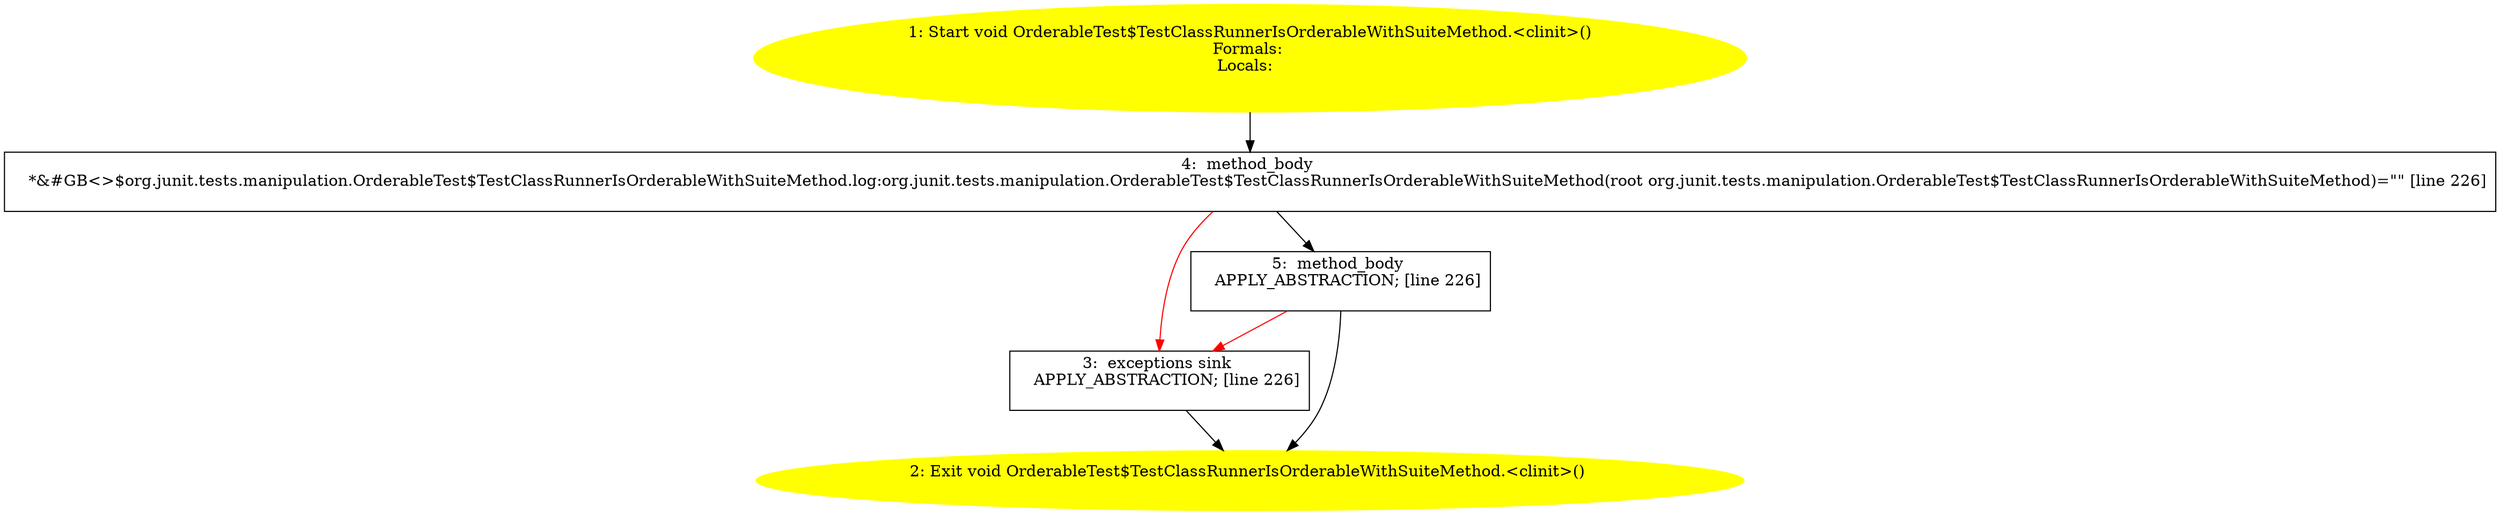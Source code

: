 /* @generated */
digraph cfg {
"org.junit.tests.manipulation.OrderableTest$TestClassRunnerIsOrderableWithSuiteMethod.<clinit>():void.e14930feb2bc9a420702bb42c1ac099f_1" [label="1: Start void OrderableTest$TestClassRunnerIsOrderableWithSuiteMethod.<clinit>()\nFormals: \nLocals:  \n  " color=yellow style=filled]
	

	 "org.junit.tests.manipulation.OrderableTest$TestClassRunnerIsOrderableWithSuiteMethod.<clinit>():void.e14930feb2bc9a420702bb42c1ac099f_1" -> "org.junit.tests.manipulation.OrderableTest$TestClassRunnerIsOrderableWithSuiteMethod.<clinit>():void.e14930feb2bc9a420702bb42c1ac099f_4" ;
"org.junit.tests.manipulation.OrderableTest$TestClassRunnerIsOrderableWithSuiteMethod.<clinit>():void.e14930feb2bc9a420702bb42c1ac099f_2" [label="2: Exit void OrderableTest$TestClassRunnerIsOrderableWithSuiteMethod.<clinit>() \n  " color=yellow style=filled]
	

"org.junit.tests.manipulation.OrderableTest$TestClassRunnerIsOrderableWithSuiteMethod.<clinit>():void.e14930feb2bc9a420702bb42c1ac099f_3" [label="3:  exceptions sink \n   APPLY_ABSTRACTION; [line 226]\n " shape="box"]
	

	 "org.junit.tests.manipulation.OrderableTest$TestClassRunnerIsOrderableWithSuiteMethod.<clinit>():void.e14930feb2bc9a420702bb42c1ac099f_3" -> "org.junit.tests.manipulation.OrderableTest$TestClassRunnerIsOrderableWithSuiteMethod.<clinit>():void.e14930feb2bc9a420702bb42c1ac099f_2" ;
"org.junit.tests.manipulation.OrderableTest$TestClassRunnerIsOrderableWithSuiteMethod.<clinit>():void.e14930feb2bc9a420702bb42c1ac099f_4" [label="4:  method_body \n   *&#GB<>$org.junit.tests.manipulation.OrderableTest$TestClassRunnerIsOrderableWithSuiteMethod.log:org.junit.tests.manipulation.OrderableTest$TestClassRunnerIsOrderableWithSuiteMethod(root org.junit.tests.manipulation.OrderableTest$TestClassRunnerIsOrderableWithSuiteMethod)=\"\" [line 226]\n " shape="box"]
	

	 "org.junit.tests.manipulation.OrderableTest$TestClassRunnerIsOrderableWithSuiteMethod.<clinit>():void.e14930feb2bc9a420702bb42c1ac099f_4" -> "org.junit.tests.manipulation.OrderableTest$TestClassRunnerIsOrderableWithSuiteMethod.<clinit>():void.e14930feb2bc9a420702bb42c1ac099f_5" ;
	 "org.junit.tests.manipulation.OrderableTest$TestClassRunnerIsOrderableWithSuiteMethod.<clinit>():void.e14930feb2bc9a420702bb42c1ac099f_4" -> "org.junit.tests.manipulation.OrderableTest$TestClassRunnerIsOrderableWithSuiteMethod.<clinit>():void.e14930feb2bc9a420702bb42c1ac099f_3" [color="red" ];
"org.junit.tests.manipulation.OrderableTest$TestClassRunnerIsOrderableWithSuiteMethod.<clinit>():void.e14930feb2bc9a420702bb42c1ac099f_5" [label="5:  method_body \n   APPLY_ABSTRACTION; [line 226]\n " shape="box"]
	

	 "org.junit.tests.manipulation.OrderableTest$TestClassRunnerIsOrderableWithSuiteMethod.<clinit>():void.e14930feb2bc9a420702bb42c1ac099f_5" -> "org.junit.tests.manipulation.OrderableTest$TestClassRunnerIsOrderableWithSuiteMethod.<clinit>():void.e14930feb2bc9a420702bb42c1ac099f_2" ;
	 "org.junit.tests.manipulation.OrderableTest$TestClassRunnerIsOrderableWithSuiteMethod.<clinit>():void.e14930feb2bc9a420702bb42c1ac099f_5" -> "org.junit.tests.manipulation.OrderableTest$TestClassRunnerIsOrderableWithSuiteMethod.<clinit>():void.e14930feb2bc9a420702bb42c1ac099f_3" [color="red" ];
}
